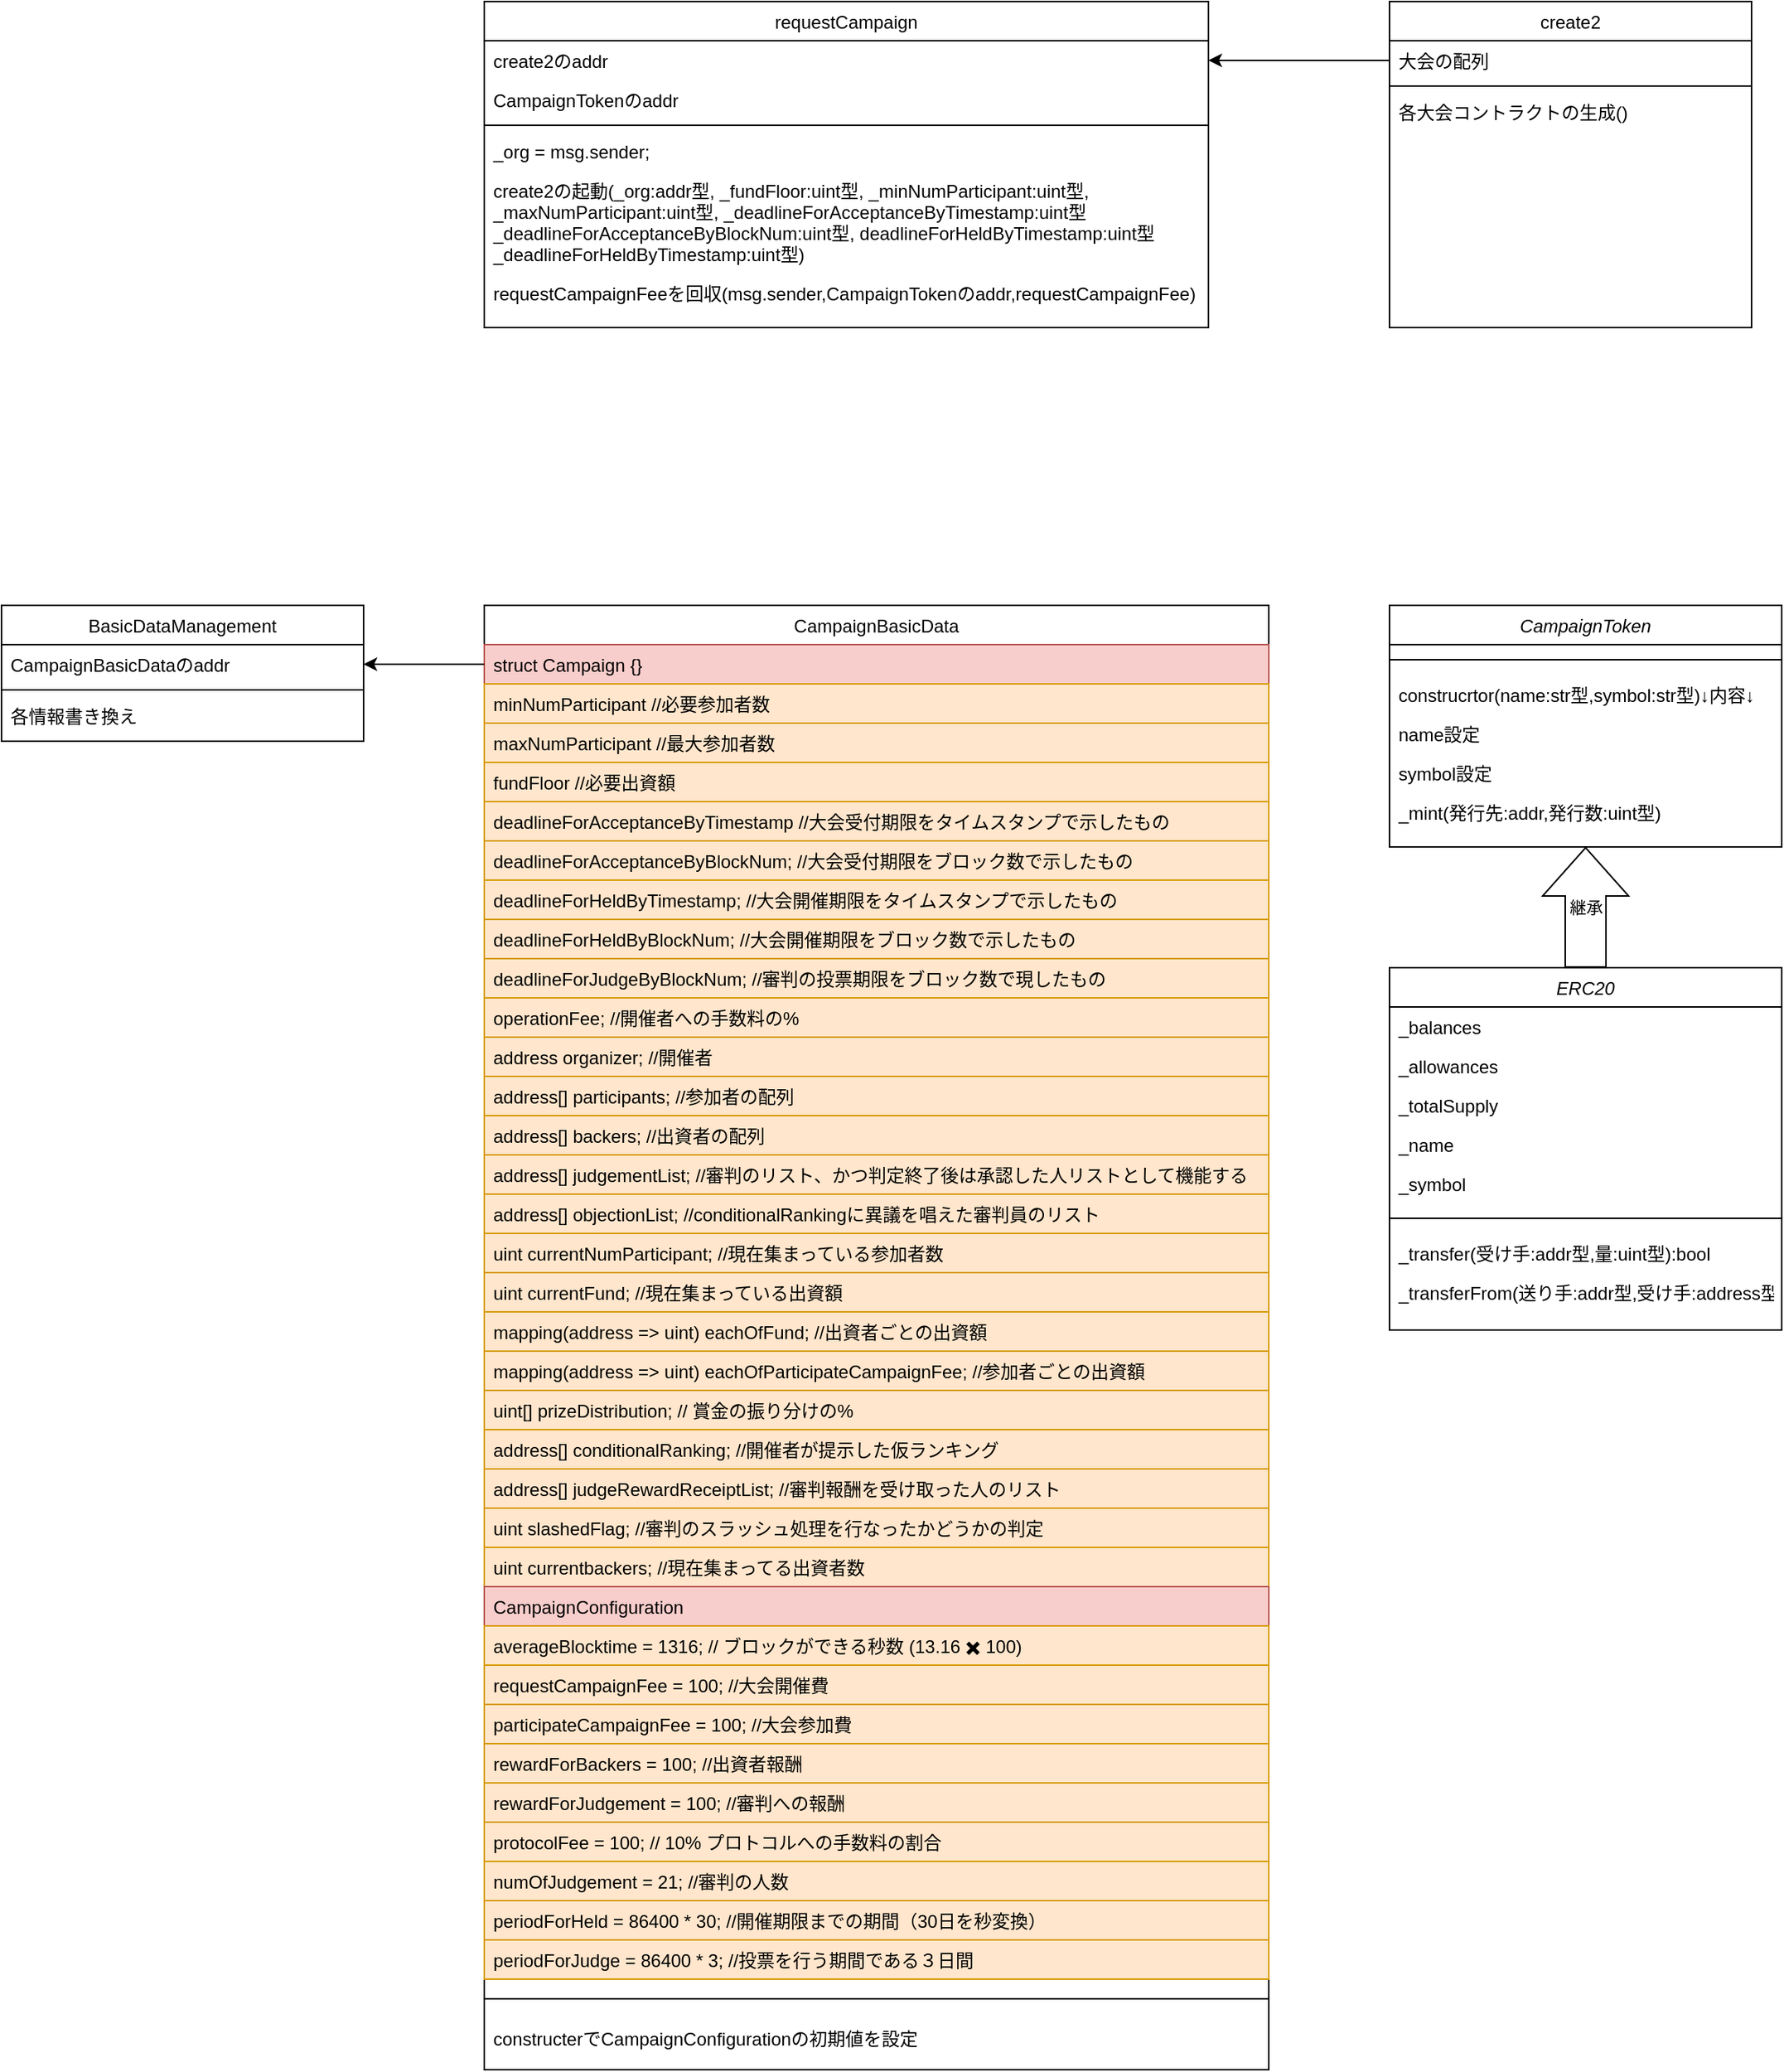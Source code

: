 <mxfile version="16.4.5" type="github">
  <diagram id="C5RBs43oDa-KdzZeNtuy" name="Page-1">
    <mxGraphModel dx="1666" dy="844" grid="1" gridSize="10" guides="1" tooltips="1" connect="1" arrows="1" fold="1" page="1" pageScale="1" pageWidth="583" pageHeight="827" math="0" shadow="0">
      <root>
        <mxCell id="WIyWlLk6GJQsqaUBKTNV-0" />
        <mxCell id="WIyWlLk6GJQsqaUBKTNV-1" parent="WIyWlLk6GJQsqaUBKTNV-0" />
        <mxCell id="zkfFHV4jXpPFQw0GAbJ--0" value="CampaignToken" style="swimlane;fontStyle=2;align=center;verticalAlign=top;childLayout=stackLayout;horizontal=1;startSize=26;horizontalStack=0;resizeParent=1;resizeLast=0;collapsible=1;marginBottom=0;rounded=0;shadow=0;strokeWidth=1;" parent="WIyWlLk6GJQsqaUBKTNV-1" vertex="1">
          <mxGeometry x="960" y="440" width="260" height="160" as="geometry">
            <mxRectangle x="230" y="140" width="160" height="26" as="alternateBounds" />
          </mxGeometry>
        </mxCell>
        <mxCell id="zkfFHV4jXpPFQw0GAbJ--4" value="" style="line;html=1;strokeWidth=1;align=left;verticalAlign=middle;spacingTop=-1;spacingLeft=3;spacingRight=3;rotatable=0;labelPosition=right;points=[];portConstraint=eastwest;" parent="zkfFHV4jXpPFQw0GAbJ--0" vertex="1">
          <mxGeometry y="26" width="260" height="20" as="geometry" />
        </mxCell>
        <mxCell id="sXOqod5YsUQpEIznUET0-0" value="construcrtor(name:str型,symbol:str型)↓内容↓" style="text;align=left;verticalAlign=top;spacingLeft=4;spacingRight=4;overflow=hidden;rotatable=0;points=[[0,0.5],[1,0.5]];portConstraint=eastwest;" vertex="1" parent="zkfFHV4jXpPFQw0GAbJ--0">
          <mxGeometry y="46" width="260" height="26" as="geometry" />
        </mxCell>
        <mxCell id="sXOqod5YsUQpEIznUET0-14" value="name設定" style="text;align=left;verticalAlign=top;spacingLeft=4;spacingRight=4;overflow=hidden;rotatable=0;points=[[0,0.5],[1,0.5]];portConstraint=eastwest;" vertex="1" parent="zkfFHV4jXpPFQw0GAbJ--0">
          <mxGeometry y="72" width="260" height="26" as="geometry" />
        </mxCell>
        <mxCell id="sXOqod5YsUQpEIznUET0-15" value="symbol設定" style="text;align=left;verticalAlign=top;spacingLeft=4;spacingRight=4;overflow=hidden;rotatable=0;points=[[0,0.5],[1,0.5]];portConstraint=eastwest;" vertex="1" parent="zkfFHV4jXpPFQw0GAbJ--0">
          <mxGeometry y="98" width="260" height="26" as="geometry" />
        </mxCell>
        <mxCell id="sXOqod5YsUQpEIznUET0-16" value="_mint(発行先:addr,発行数:uint型)" style="text;align=left;verticalAlign=top;spacingLeft=4;spacingRight=4;overflow=hidden;rotatable=0;points=[[0,0.5],[1,0.5]];portConstraint=eastwest;" vertex="1" parent="zkfFHV4jXpPFQw0GAbJ--0">
          <mxGeometry y="124" width="260" height="26" as="geometry" />
        </mxCell>
        <mxCell id="zkfFHV4jXpPFQw0GAbJ--17" value="create2" style="swimlane;fontStyle=0;align=center;verticalAlign=top;childLayout=stackLayout;horizontal=1;startSize=26;horizontalStack=0;resizeParent=1;resizeLast=0;collapsible=1;marginBottom=0;rounded=0;shadow=0;strokeWidth=1;" parent="WIyWlLk6GJQsqaUBKTNV-1" vertex="1">
          <mxGeometry x="960" y="40" width="240" height="216" as="geometry">
            <mxRectangle x="550" y="140" width="160" height="26" as="alternateBounds" />
          </mxGeometry>
        </mxCell>
        <mxCell id="zkfFHV4jXpPFQw0GAbJ--18" value="大会の配列" style="text;align=left;verticalAlign=top;spacingLeft=4;spacingRight=4;overflow=hidden;rotatable=0;points=[[0,0.5],[1,0.5]];portConstraint=eastwest;" parent="zkfFHV4jXpPFQw0GAbJ--17" vertex="1">
          <mxGeometry y="26" width="240" height="26" as="geometry" />
        </mxCell>
        <mxCell id="zkfFHV4jXpPFQw0GAbJ--23" value="" style="line;html=1;strokeWidth=1;align=left;verticalAlign=middle;spacingTop=-1;spacingLeft=3;spacingRight=3;rotatable=0;labelPosition=right;points=[];portConstraint=eastwest;" parent="zkfFHV4jXpPFQw0GAbJ--17" vertex="1">
          <mxGeometry y="52" width="240" height="8" as="geometry" />
        </mxCell>
        <mxCell id="zkfFHV4jXpPFQw0GAbJ--24" value="各大会コントラクトの生成()" style="text;align=left;verticalAlign=top;spacingLeft=4;spacingRight=4;overflow=hidden;rotatable=0;points=[[0,0.5],[1,0.5]];portConstraint=eastwest;" parent="zkfFHV4jXpPFQw0GAbJ--17" vertex="1">
          <mxGeometry y="60" width="240" height="26" as="geometry" />
        </mxCell>
        <mxCell id="sXOqod5YsUQpEIznUET0-17" value="CampaignBasicData" style="swimlane;fontStyle=0;align=center;verticalAlign=top;childLayout=stackLayout;horizontal=1;startSize=26;horizontalStack=0;resizeParent=1;resizeLast=0;collapsible=1;marginBottom=0;rounded=0;shadow=0;strokeWidth=1;" vertex="1" parent="WIyWlLk6GJQsqaUBKTNV-1">
          <mxGeometry x="360" y="440" width="520" height="970" as="geometry">
            <mxRectangle x="550" y="140" width="160" height="26" as="alternateBounds" />
          </mxGeometry>
        </mxCell>
        <mxCell id="sXOqod5YsUQpEIznUET0-56" value="struct Campaign {}" style="text;align=left;verticalAlign=top;spacingLeft=4;spacingRight=4;overflow=hidden;rotatable=0;points=[[0,0.5],[1,0.5]];portConstraint=eastwest;fillColor=#f8cecc;strokeColor=#b85450;" vertex="1" parent="sXOqod5YsUQpEIznUET0-17">
          <mxGeometry y="26" width="520" height="26" as="geometry" />
        </mxCell>
        <mxCell id="sXOqod5YsUQpEIznUET0-18" value="minNumParticipant //必要参加者数" style="text;align=left;verticalAlign=top;spacingLeft=4;spacingRight=4;overflow=hidden;rotatable=0;points=[[0,0.5],[1,0.5]];portConstraint=eastwest;fillColor=#ffe6cc;strokeColor=#d79b00;" vertex="1" parent="sXOqod5YsUQpEIznUET0-17">
          <mxGeometry y="52" width="520" height="26" as="geometry" />
        </mxCell>
        <mxCell id="sXOqod5YsUQpEIznUET0-21" value="maxNumParticipant //最大参加者数" style="text;align=left;verticalAlign=top;spacingLeft=4;spacingRight=4;overflow=hidden;rotatable=0;points=[[0,0.5],[1,0.5]];portConstraint=eastwest;fillColor=#ffe6cc;strokeColor=#d79b00;" vertex="1" parent="sXOqod5YsUQpEIznUET0-17">
          <mxGeometry y="78" width="520" height="26" as="geometry" />
        </mxCell>
        <mxCell id="sXOqod5YsUQpEIznUET0-22" value="fundFloor //必要出資額" style="text;align=left;verticalAlign=top;spacingLeft=4;spacingRight=4;overflow=hidden;rotatable=0;points=[[0,0.5],[1,0.5]];portConstraint=eastwest;fillColor=#ffe6cc;strokeColor=#d79b00;" vertex="1" parent="sXOqod5YsUQpEIznUET0-17">
          <mxGeometry y="104" width="520" height="26" as="geometry" />
        </mxCell>
        <mxCell id="sXOqod5YsUQpEIznUET0-23" value="deadlineForAcceptanceByTimestamp //大会受付期限をタイムスタンプで示したもの" style="text;align=left;verticalAlign=top;spacingLeft=4;spacingRight=4;overflow=hidden;rotatable=0;points=[[0,0.5],[1,0.5]];portConstraint=eastwest;fillColor=#ffe6cc;strokeColor=#d79b00;" vertex="1" parent="sXOqod5YsUQpEIznUET0-17">
          <mxGeometry y="130" width="520" height="26" as="geometry" />
        </mxCell>
        <mxCell id="sXOqod5YsUQpEIznUET0-24" value="deadlineForAcceptanceByBlockNum; //大会受付期限をブロック数で示したもの" style="text;align=left;verticalAlign=top;spacingLeft=4;spacingRight=4;overflow=hidden;rotatable=0;points=[[0,0.5],[1,0.5]];portConstraint=eastwest;fillColor=#ffe6cc;strokeColor=#d79b00;" vertex="1" parent="sXOqod5YsUQpEIznUET0-17">
          <mxGeometry y="156" width="520" height="26" as="geometry" />
        </mxCell>
        <mxCell id="sXOqod5YsUQpEIznUET0-25" value="deadlineForHeldByTimestamp; //大会開催期限をタイムスタンプで示したもの" style="text;align=left;verticalAlign=top;spacingLeft=4;spacingRight=4;overflow=hidden;rotatable=0;points=[[0,0.5],[1,0.5]];portConstraint=eastwest;fillColor=#ffe6cc;strokeColor=#d79b00;" vertex="1" parent="sXOqod5YsUQpEIznUET0-17">
          <mxGeometry y="182" width="520" height="26" as="geometry" />
        </mxCell>
        <mxCell id="sXOqod5YsUQpEIznUET0-26" value="deadlineForHeldByBlockNum; //大会開催期限をブロック数で示したもの" style="text;align=left;verticalAlign=top;spacingLeft=4;spacingRight=4;overflow=hidden;rotatable=0;points=[[0,0.5],[1,0.5]];portConstraint=eastwest;fillColor=#ffe6cc;strokeColor=#d79b00;" vertex="1" parent="sXOqod5YsUQpEIznUET0-17">
          <mxGeometry y="208" width="520" height="26" as="geometry" />
        </mxCell>
        <mxCell id="sXOqod5YsUQpEIznUET0-27" value="deadlineForJudgeByBlockNum; //審判の投票期限をブロック数で現したもの" style="text;align=left;verticalAlign=top;spacingLeft=4;spacingRight=4;overflow=hidden;rotatable=0;points=[[0,0.5],[1,0.5]];portConstraint=eastwest;fillColor=#ffe6cc;strokeColor=#d79b00;" vertex="1" parent="sXOqod5YsUQpEIznUET0-17">
          <mxGeometry y="234" width="520" height="26" as="geometry" />
        </mxCell>
        <mxCell id="sXOqod5YsUQpEIznUET0-28" value="operationFee; //開催者への手数料の%" style="text;align=left;verticalAlign=top;spacingLeft=4;spacingRight=4;overflow=hidden;rotatable=0;points=[[0,0.5],[1,0.5]];portConstraint=eastwest;fillColor=#ffe6cc;strokeColor=#d79b00;" vertex="1" parent="sXOqod5YsUQpEIznUET0-17">
          <mxGeometry y="260" width="520" height="26" as="geometry" />
        </mxCell>
        <mxCell id="sXOqod5YsUQpEIznUET0-29" value="address organizer; //開催者" style="text;align=left;verticalAlign=top;spacingLeft=4;spacingRight=4;overflow=hidden;rotatable=0;points=[[0,0.5],[1,0.5]];portConstraint=eastwest;fillColor=#ffe6cc;strokeColor=#d79b00;" vertex="1" parent="sXOqod5YsUQpEIznUET0-17">
          <mxGeometry y="286" width="520" height="26" as="geometry" />
        </mxCell>
        <mxCell id="sXOqod5YsUQpEIznUET0-30" value="address[] participants; //参加者の配列" style="text;align=left;verticalAlign=top;spacingLeft=4;spacingRight=4;overflow=hidden;rotatable=0;points=[[0,0.5],[1,0.5]];portConstraint=eastwest;fillColor=#ffe6cc;strokeColor=#d79b00;" vertex="1" parent="sXOqod5YsUQpEIznUET0-17">
          <mxGeometry y="312" width="520" height="26" as="geometry" />
        </mxCell>
        <mxCell id="sXOqod5YsUQpEIznUET0-31" value="address[] backers; //出資者の配列" style="text;align=left;verticalAlign=top;spacingLeft=4;spacingRight=4;overflow=hidden;rotatable=0;points=[[0,0.5],[1,0.5]];portConstraint=eastwest;fillColor=#ffe6cc;strokeColor=#d79b00;" vertex="1" parent="sXOqod5YsUQpEIznUET0-17">
          <mxGeometry y="338" width="520" height="26" as="geometry" />
        </mxCell>
        <mxCell id="sXOqod5YsUQpEIznUET0-32" value="address[] judgementList; //審判のリスト、かつ判定終了後は承認した人リストとして機能する" style="text;align=left;verticalAlign=top;spacingLeft=4;spacingRight=4;overflow=hidden;rotatable=0;points=[[0,0.5],[1,0.5]];portConstraint=eastwest;fillColor=#ffe6cc;strokeColor=#d79b00;" vertex="1" parent="sXOqod5YsUQpEIznUET0-17">
          <mxGeometry y="364" width="520" height="26" as="geometry" />
        </mxCell>
        <mxCell id="sXOqod5YsUQpEIznUET0-33" value="address[] objectionList; //conditionalRankingに異議を唱えた審判員のリスト" style="text;align=left;verticalAlign=top;spacingLeft=4;spacingRight=4;overflow=hidden;rotatable=0;points=[[0,0.5],[1,0.5]];portConstraint=eastwest;fillColor=#ffe6cc;strokeColor=#d79b00;" vertex="1" parent="sXOqod5YsUQpEIznUET0-17">
          <mxGeometry y="390" width="520" height="26" as="geometry" />
        </mxCell>
        <mxCell id="sXOqod5YsUQpEIznUET0-34" value="uint currentNumParticipant; //現在集まっている参加者数" style="text;align=left;verticalAlign=top;spacingLeft=4;spacingRight=4;overflow=hidden;rotatable=0;points=[[0,0.5],[1,0.5]];portConstraint=eastwest;fillColor=#ffe6cc;strokeColor=#d79b00;" vertex="1" parent="sXOqod5YsUQpEIznUET0-17">
          <mxGeometry y="416" width="520" height="26" as="geometry" />
        </mxCell>
        <mxCell id="sXOqod5YsUQpEIznUET0-35" value="uint currentFund; //現在集まっている出資額" style="text;align=left;verticalAlign=top;spacingLeft=4;spacingRight=4;overflow=hidden;rotatable=0;points=[[0,0.5],[1,0.5]];portConstraint=eastwest;fillColor=#ffe6cc;strokeColor=#d79b00;" vertex="1" parent="sXOqod5YsUQpEIznUET0-17">
          <mxGeometry y="442" width="520" height="26" as="geometry" />
        </mxCell>
        <mxCell id="sXOqod5YsUQpEIznUET0-36" value="mapping(address =&gt; uint) eachOfFund; //出資者ごとの出資額" style="text;align=left;verticalAlign=top;spacingLeft=4;spacingRight=4;overflow=hidden;rotatable=0;points=[[0,0.5],[1,0.5]];portConstraint=eastwest;fillColor=#ffe6cc;strokeColor=#d79b00;" vertex="1" parent="sXOqod5YsUQpEIznUET0-17">
          <mxGeometry y="468" width="520" height="26" as="geometry" />
        </mxCell>
        <mxCell id="sXOqod5YsUQpEIznUET0-37" value="mapping(address =&gt; uint) eachOfParticipateCampaignFee; //参加者ごとの出資額" style="text;align=left;verticalAlign=top;spacingLeft=4;spacingRight=4;overflow=hidden;rotatable=0;points=[[0,0.5],[1,0.5]];portConstraint=eastwest;fillColor=#ffe6cc;strokeColor=#d79b00;" vertex="1" parent="sXOqod5YsUQpEIznUET0-17">
          <mxGeometry y="494" width="520" height="26" as="geometry" />
        </mxCell>
        <mxCell id="sXOqod5YsUQpEIznUET0-38" value="uint[] prizeDistribution; // 賞金の振り分けの%" style="text;align=left;verticalAlign=top;spacingLeft=4;spacingRight=4;overflow=hidden;rotatable=0;points=[[0,0.5],[1,0.5]];portConstraint=eastwest;fillColor=#ffe6cc;strokeColor=#d79b00;" vertex="1" parent="sXOqod5YsUQpEIznUET0-17">
          <mxGeometry y="520" width="520" height="26" as="geometry" />
        </mxCell>
        <mxCell id="sXOqod5YsUQpEIznUET0-39" value="address[] conditionalRanking; //開催者が提示した仮ランキング" style="text;align=left;verticalAlign=top;spacingLeft=4;spacingRight=4;overflow=hidden;rotatable=0;points=[[0,0.5],[1,0.5]];portConstraint=eastwest;fillColor=#ffe6cc;strokeColor=#d79b00;" vertex="1" parent="sXOqod5YsUQpEIznUET0-17">
          <mxGeometry y="546" width="520" height="26" as="geometry" />
        </mxCell>
        <mxCell id="sXOqod5YsUQpEIznUET0-40" value="address[] judgeRewardReceiptList; //審判報酬を受け取った人のリスト" style="text;align=left;verticalAlign=top;spacingLeft=4;spacingRight=4;overflow=hidden;rotatable=0;points=[[0,0.5],[1,0.5]];portConstraint=eastwest;fillColor=#ffe6cc;strokeColor=#d79b00;" vertex="1" parent="sXOqod5YsUQpEIznUET0-17">
          <mxGeometry y="572" width="520" height="26" as="geometry" />
        </mxCell>
        <mxCell id="sXOqod5YsUQpEIznUET0-41" value="uint slashedFlag; //審判のスラッシュ処理を行なったかどうかの判定" style="text;align=left;verticalAlign=top;spacingLeft=4;spacingRight=4;overflow=hidden;rotatable=0;points=[[0,0.5],[1,0.5]];portConstraint=eastwest;fillColor=#ffe6cc;strokeColor=#d79b00;" vertex="1" parent="sXOqod5YsUQpEIznUET0-17">
          <mxGeometry y="598" width="520" height="26" as="geometry" />
        </mxCell>
        <mxCell id="sXOqod5YsUQpEIznUET0-42" value="uint currentbackers; //現在集まってる出資者数" style="text;align=left;verticalAlign=top;spacingLeft=4;spacingRight=4;overflow=hidden;rotatable=0;points=[[0,0.5],[1,0.5]];portConstraint=eastwest;fillColor=#ffe6cc;strokeColor=#d79b00;" vertex="1" parent="sXOqod5YsUQpEIznUET0-17">
          <mxGeometry y="624" width="520" height="26" as="geometry" />
        </mxCell>
        <mxCell id="sXOqod5YsUQpEIznUET0-57" value="CampaignConfiguration" style="text;align=left;verticalAlign=top;spacingLeft=4;spacingRight=4;overflow=hidden;rotatable=0;points=[[0,0.5],[1,0.5]];portConstraint=eastwest;fillColor=#f8cecc;strokeColor=#b85450;" vertex="1" parent="sXOqod5YsUQpEIznUET0-17">
          <mxGeometry y="650" width="520" height="26" as="geometry" />
        </mxCell>
        <mxCell id="sXOqod5YsUQpEIznUET0-58" value="averageBlocktime = 1316; // ブロックができる秒数 (13.16 ✖️ 100)" style="text;align=left;verticalAlign=top;spacingLeft=4;spacingRight=4;overflow=hidden;rotatable=0;points=[[0,0.5],[1,0.5]];portConstraint=eastwest;fillColor=#ffe6cc;strokeColor=#d79b00;" vertex="1" parent="sXOqod5YsUQpEIznUET0-17">
          <mxGeometry y="676" width="520" height="26" as="geometry" />
        </mxCell>
        <mxCell id="sXOqod5YsUQpEIznUET0-59" value="requestCampaignFee = 100; //大会開催費" style="text;align=left;verticalAlign=top;spacingLeft=4;spacingRight=4;overflow=hidden;rotatable=0;points=[[0,0.5],[1,0.5]];portConstraint=eastwest;fillColor=#ffe6cc;strokeColor=#d79b00;" vertex="1" parent="sXOqod5YsUQpEIznUET0-17">
          <mxGeometry y="702" width="520" height="26" as="geometry" />
        </mxCell>
        <mxCell id="sXOqod5YsUQpEIznUET0-60" value="participateCampaignFee = 100; //大会参加費" style="text;align=left;verticalAlign=top;spacingLeft=4;spacingRight=4;overflow=hidden;rotatable=0;points=[[0,0.5],[1,0.5]];portConstraint=eastwest;fillColor=#ffe6cc;strokeColor=#d79b00;" vertex="1" parent="sXOqod5YsUQpEIznUET0-17">
          <mxGeometry y="728" width="520" height="26" as="geometry" />
        </mxCell>
        <mxCell id="sXOqod5YsUQpEIznUET0-61" value="rewardForBackers = 100; //出資者報酬" style="text;align=left;verticalAlign=top;spacingLeft=4;spacingRight=4;overflow=hidden;rotatable=0;points=[[0,0.5],[1,0.5]];portConstraint=eastwest;fillColor=#ffe6cc;strokeColor=#d79b00;" vertex="1" parent="sXOqod5YsUQpEIznUET0-17">
          <mxGeometry y="754" width="520" height="26" as="geometry" />
        </mxCell>
        <mxCell id="sXOqod5YsUQpEIznUET0-62" value="rewardForJudgement = 100; //審判への報酬" style="text;align=left;verticalAlign=top;spacingLeft=4;spacingRight=4;overflow=hidden;rotatable=0;points=[[0,0.5],[1,0.5]];portConstraint=eastwest;fillColor=#ffe6cc;strokeColor=#d79b00;" vertex="1" parent="sXOqod5YsUQpEIznUET0-17">
          <mxGeometry y="780" width="520" height="26" as="geometry" />
        </mxCell>
        <mxCell id="sXOqod5YsUQpEIznUET0-63" value="protocolFee = 100; // 10% プロトコルへの手数料の割合" style="text;align=left;verticalAlign=top;spacingLeft=4;spacingRight=4;overflow=hidden;rotatable=0;points=[[0,0.5],[1,0.5]];portConstraint=eastwest;fillColor=#ffe6cc;strokeColor=#d79b00;" vertex="1" parent="sXOqod5YsUQpEIznUET0-17">
          <mxGeometry y="806" width="520" height="26" as="geometry" />
        </mxCell>
        <mxCell id="sXOqod5YsUQpEIznUET0-64" value="numOfJudgement = 21; //審判の人数" style="text;align=left;verticalAlign=top;spacingLeft=4;spacingRight=4;overflow=hidden;rotatable=0;points=[[0,0.5],[1,0.5]];portConstraint=eastwest;fillColor=#ffe6cc;strokeColor=#d79b00;" vertex="1" parent="sXOqod5YsUQpEIznUET0-17">
          <mxGeometry y="832" width="520" height="26" as="geometry" />
        </mxCell>
        <mxCell id="sXOqod5YsUQpEIznUET0-65" value="periodForHeld = 86400 * 30; //開催期限までの期間（30日を秒変換）" style="text;align=left;verticalAlign=top;spacingLeft=4;spacingRight=4;overflow=hidden;rotatable=0;points=[[0,0.5],[1,0.5]];portConstraint=eastwest;fillColor=#ffe6cc;strokeColor=#d79b00;" vertex="1" parent="sXOqod5YsUQpEIznUET0-17">
          <mxGeometry y="858" width="520" height="26" as="geometry" />
        </mxCell>
        <mxCell id="sXOqod5YsUQpEIznUET0-66" value="periodForJudge = 86400 * 3; //投票を行う期間である３日間" style="text;align=left;verticalAlign=top;spacingLeft=4;spacingRight=4;overflow=hidden;rotatable=0;points=[[0,0.5],[1,0.5]];portConstraint=eastwest;fillColor=#ffe6cc;strokeColor=#d79b00;" vertex="1" parent="sXOqod5YsUQpEIznUET0-17">
          <mxGeometry y="884" width="520" height="26" as="geometry" />
        </mxCell>
        <mxCell id="sXOqod5YsUQpEIznUET0-19" value="" style="line;html=1;strokeWidth=1;align=left;verticalAlign=middle;spacingTop=-1;spacingLeft=3;spacingRight=3;rotatable=0;labelPosition=right;points=[];portConstraint=eastwest;" vertex="1" parent="sXOqod5YsUQpEIznUET0-17">
          <mxGeometry y="910" width="520" height="26" as="geometry" />
        </mxCell>
        <mxCell id="sXOqod5YsUQpEIznUET0-73" value="constructerでCampaignConfigurationの初期値を設定" style="text;align=left;verticalAlign=top;spacingLeft=4;spacingRight=4;overflow=hidden;rotatable=0;points=[[0,0.5],[1,0.5]];portConstraint=eastwest;" vertex="1" parent="sXOqod5YsUQpEIznUET0-17">
          <mxGeometry y="936" width="520" height="26" as="geometry" />
        </mxCell>
        <mxCell id="sXOqod5YsUQpEIznUET0-68" value="BasicDataManagement" style="swimlane;fontStyle=0;align=center;verticalAlign=top;childLayout=stackLayout;horizontal=1;startSize=26;horizontalStack=0;resizeParent=1;resizeLast=0;collapsible=1;marginBottom=0;rounded=0;shadow=0;strokeWidth=1;" vertex="1" parent="WIyWlLk6GJQsqaUBKTNV-1">
          <mxGeometry x="40" y="440" width="240" height="90" as="geometry">
            <mxRectangle x="550" y="140" width="160" height="26" as="alternateBounds" />
          </mxGeometry>
        </mxCell>
        <mxCell id="sXOqod5YsUQpEIznUET0-69" value="CampaignBasicDataのaddr" style="text;align=left;verticalAlign=top;spacingLeft=4;spacingRight=4;overflow=hidden;rotatable=0;points=[[0,0.5],[1,0.5]];portConstraint=eastwest;" vertex="1" parent="sXOqod5YsUQpEIznUET0-68">
          <mxGeometry y="26" width="240" height="26" as="geometry" />
        </mxCell>
        <mxCell id="sXOqod5YsUQpEIznUET0-70" value="" style="line;html=1;strokeWidth=1;align=left;verticalAlign=middle;spacingTop=-1;spacingLeft=3;spacingRight=3;rotatable=0;labelPosition=right;points=[];portConstraint=eastwest;" vertex="1" parent="sXOqod5YsUQpEIznUET0-68">
          <mxGeometry y="52" width="240" height="8" as="geometry" />
        </mxCell>
        <mxCell id="sXOqod5YsUQpEIznUET0-71" value="各情報書き換え" style="text;align=left;verticalAlign=top;spacingLeft=4;spacingRight=4;overflow=hidden;rotatable=0;points=[[0,0.5],[1,0.5]];portConstraint=eastwest;" vertex="1" parent="sXOqod5YsUQpEIznUET0-68">
          <mxGeometry y="60" width="240" height="26" as="geometry" />
        </mxCell>
        <mxCell id="sXOqod5YsUQpEIznUET0-1" value="ERC20" style="swimlane;fontStyle=2;align=center;verticalAlign=top;childLayout=stackLayout;horizontal=1;startSize=26;horizontalStack=0;resizeParent=1;resizeLast=0;collapsible=1;marginBottom=0;rounded=0;shadow=0;strokeWidth=1;" vertex="1" parent="WIyWlLk6GJQsqaUBKTNV-1">
          <mxGeometry x="960" y="680" width="260" height="240" as="geometry">
            <mxRectangle x="230" y="140" width="160" height="26" as="alternateBounds" />
          </mxGeometry>
        </mxCell>
        <mxCell id="sXOqod5YsUQpEIznUET0-5" value="_balances" style="text;align=left;verticalAlign=top;spacingLeft=4;spacingRight=4;overflow=hidden;rotatable=0;points=[[0,0.5],[1,0.5]];portConstraint=eastwest;" vertex="1" parent="sXOqod5YsUQpEIznUET0-1">
          <mxGeometry y="26" width="260" height="26" as="geometry" />
        </mxCell>
        <mxCell id="sXOqod5YsUQpEIznUET0-4" value="_allowances" style="text;align=left;verticalAlign=top;spacingLeft=4;spacingRight=4;overflow=hidden;rotatable=0;points=[[0,0.5],[1,0.5]];portConstraint=eastwest;" vertex="1" parent="sXOqod5YsUQpEIznUET0-1">
          <mxGeometry y="52" width="260" height="26" as="geometry" />
        </mxCell>
        <mxCell id="sXOqod5YsUQpEIznUET0-6" value="_totalSupply" style="text;align=left;verticalAlign=top;spacingLeft=4;spacingRight=4;overflow=hidden;rotatable=0;points=[[0,0.5],[1,0.5]];portConstraint=eastwest;" vertex="1" parent="sXOqod5YsUQpEIznUET0-1">
          <mxGeometry y="78" width="260" height="26" as="geometry" />
        </mxCell>
        <mxCell id="sXOqod5YsUQpEIznUET0-7" value="_name" style="text;align=left;verticalAlign=top;spacingLeft=4;spacingRight=4;overflow=hidden;rotatable=0;points=[[0,0.5],[1,0.5]];portConstraint=eastwest;" vertex="1" parent="sXOqod5YsUQpEIznUET0-1">
          <mxGeometry y="104" width="260" height="26" as="geometry" />
        </mxCell>
        <mxCell id="sXOqod5YsUQpEIznUET0-8" value="_symbol" style="text;align=left;verticalAlign=top;spacingLeft=4;spacingRight=4;overflow=hidden;rotatable=0;points=[[0,0.5],[1,0.5]];portConstraint=eastwest;" vertex="1" parent="sXOqod5YsUQpEIznUET0-1">
          <mxGeometry y="130" width="260" height="26" as="geometry" />
        </mxCell>
        <mxCell id="sXOqod5YsUQpEIznUET0-2" value="" style="line;html=1;strokeWidth=1;align=left;verticalAlign=middle;spacingTop=-1;spacingLeft=3;spacingRight=3;rotatable=0;labelPosition=right;points=[];portConstraint=eastwest;" vertex="1" parent="sXOqod5YsUQpEIznUET0-1">
          <mxGeometry y="156" width="260" height="20" as="geometry" />
        </mxCell>
        <mxCell id="sXOqod5YsUQpEIznUET0-11" value="_transfer(受け手:addr型,量:uint型):bool" style="text;align=left;verticalAlign=top;spacingLeft=4;spacingRight=4;overflow=hidden;rotatable=0;points=[[0,0.5],[1,0.5]];portConstraint=eastwest;" vertex="1" parent="sXOqod5YsUQpEIznUET0-1">
          <mxGeometry y="176" width="260" height="26" as="geometry" />
        </mxCell>
        <mxCell id="sXOqod5YsUQpEIznUET0-12" value="_transferFrom(送り手:addr型,受け手:address型,量:uint型):bool" style="text;align=left;verticalAlign=top;spacingLeft=4;spacingRight=4;overflow=hidden;rotatable=0;points=[[0,0.5],[1,0.5]];portConstraint=eastwest;" vertex="1" parent="sXOqod5YsUQpEIznUET0-1">
          <mxGeometry y="202" width="260" height="26" as="geometry" />
        </mxCell>
        <mxCell id="sXOqod5YsUQpEIznUET0-75" value="継承" style="shape=flexArrow;endArrow=classic;html=1;rounded=0;entryX=0.5;entryY=1;entryDx=0;entryDy=0;endWidth=29;endSize=10.34;width=27;" edge="1" parent="WIyWlLk6GJQsqaUBKTNV-1" target="zkfFHV4jXpPFQw0GAbJ--0">
          <mxGeometry width="50" height="50" relative="1" as="geometry">
            <mxPoint x="1090" y="680" as="sourcePoint" />
            <mxPoint x="1090" y="610" as="targetPoint" />
          </mxGeometry>
        </mxCell>
        <mxCell id="sXOqod5YsUQpEIznUET0-76" value="requestCampaign" style="swimlane;fontStyle=0;align=center;verticalAlign=top;childLayout=stackLayout;horizontal=1;startSize=26;horizontalStack=0;resizeParent=1;resizeLast=0;collapsible=1;marginBottom=0;rounded=0;shadow=0;strokeWidth=1;" vertex="1" parent="WIyWlLk6GJQsqaUBKTNV-1">
          <mxGeometry x="360" y="40" width="480" height="216" as="geometry">
            <mxRectangle x="550" y="140" width="160" height="26" as="alternateBounds" />
          </mxGeometry>
        </mxCell>
        <mxCell id="sXOqod5YsUQpEIznUET0-77" value="create2のaddr" style="text;align=left;verticalAlign=top;spacingLeft=4;spacingRight=4;overflow=hidden;rotatable=0;points=[[0,0.5],[1,0.5]];portConstraint=eastwest;" vertex="1" parent="sXOqod5YsUQpEIznUET0-76">
          <mxGeometry y="26" width="480" height="26" as="geometry" />
        </mxCell>
        <mxCell id="sXOqod5YsUQpEIznUET0-84" value="CampaignTokenのaddr" style="text;align=left;verticalAlign=top;spacingLeft=4;spacingRight=4;overflow=hidden;rotatable=0;points=[[0,0.5],[1,0.5]];portConstraint=eastwest;" vertex="1" parent="sXOqod5YsUQpEIznUET0-76">
          <mxGeometry y="52" width="480" height="26" as="geometry" />
        </mxCell>
        <mxCell id="sXOqod5YsUQpEIznUET0-78" value="" style="line;html=1;strokeWidth=1;align=left;verticalAlign=middle;spacingTop=-1;spacingLeft=3;spacingRight=3;rotatable=0;labelPosition=right;points=[];portConstraint=eastwest;" vertex="1" parent="sXOqod5YsUQpEIznUET0-76">
          <mxGeometry y="78" width="480" height="8" as="geometry" />
        </mxCell>
        <mxCell id="sXOqod5YsUQpEIznUET0-79" value="_org = msg.sender;" style="text;align=left;verticalAlign=top;spacingLeft=4;spacingRight=4;overflow=hidden;rotatable=0;points=[[0,0.5],[1,0.5]];portConstraint=eastwest;" vertex="1" parent="sXOqod5YsUQpEIznUET0-76">
          <mxGeometry y="86" width="480" height="26" as="geometry" />
        </mxCell>
        <mxCell id="sXOqod5YsUQpEIznUET0-87" value="create2の起動(_org:addr型, _fundFloor:uint型, _minNumParticipant:uint型,&#xa;_maxNumParticipant:uint型, _deadlineForAcceptanceByTimestamp:uint型&#xa;_deadlineForAcceptanceByBlockNum:uint型, deadlineForHeldByTimestamp:uint型&#xa;_deadlineForHeldByTimestamp:uint型)" style="text;align=left;verticalAlign=top;spacingLeft=4;spacingRight=4;overflow=hidden;rotatable=0;points=[[0,0.5],[1,0.5]];portConstraint=eastwest;" vertex="1" parent="sXOqod5YsUQpEIznUET0-76">
          <mxGeometry y="112" width="480" height="68" as="geometry" />
        </mxCell>
        <mxCell id="sXOqod5YsUQpEIznUET0-86" value="requestCampaignFeeを回収(msg.sender,CampaignTokenのaddr,requestCampaignFee)" style="text;align=left;verticalAlign=top;spacingLeft=4;spacingRight=4;overflow=hidden;rotatable=0;points=[[0,0.5],[1,0.5]];portConstraint=eastwest;" vertex="1" parent="sXOqod5YsUQpEIznUET0-76">
          <mxGeometry y="180" width="480" height="26" as="geometry" />
        </mxCell>
        <mxCell id="sXOqod5YsUQpEIznUET0-82" style="edgeStyle=orthogonalEdgeStyle;rounded=0;orthogonalLoop=1;jettySize=auto;html=1;exitX=0;exitY=0.5;exitDx=0;exitDy=0;entryX=1;entryY=0.5;entryDx=0;entryDy=0;" edge="1" parent="WIyWlLk6GJQsqaUBKTNV-1" source="zkfFHV4jXpPFQw0GAbJ--18" target="sXOqod5YsUQpEIznUET0-77">
          <mxGeometry relative="1" as="geometry" />
        </mxCell>
        <mxCell id="sXOqod5YsUQpEIznUET0-83" style="edgeStyle=orthogonalEdgeStyle;rounded=0;orthogonalLoop=1;jettySize=auto;html=1;entryX=1;entryY=0.5;entryDx=0;entryDy=0;" edge="1" parent="WIyWlLk6GJQsqaUBKTNV-1" source="sXOqod5YsUQpEIznUET0-56" target="sXOqod5YsUQpEIznUET0-69">
          <mxGeometry relative="1" as="geometry" />
        </mxCell>
      </root>
    </mxGraphModel>
  </diagram>
</mxfile>
